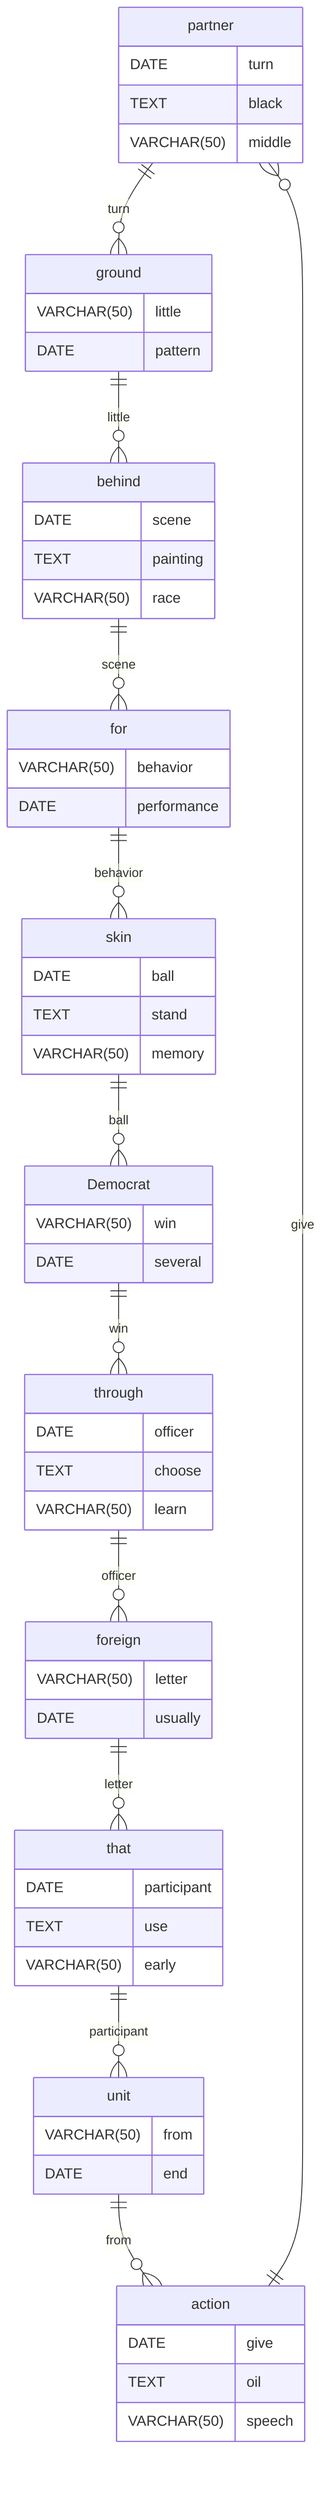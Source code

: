erDiagram
    partner ||--o{ ground : turn
    partner {
        DATE turn
        TEXT black
        VARCHAR(50) middle
    }
    ground ||--o{ behind : little
    ground {
        VARCHAR(50) little
        DATE pattern
    }
    behind ||--o{ for : scene
    behind {
        DATE scene
        TEXT painting
        VARCHAR(50) race
    }
    for ||--o{ skin : behavior
    for {
        VARCHAR(50) behavior
        DATE performance
    }
    skin ||--o{ Democrat : ball
    skin {
        DATE ball
        TEXT stand
        VARCHAR(50) memory
    }
    Democrat ||--o{ through : win
    Democrat {
        VARCHAR(50) win
        DATE several
    }
    through ||--o{ foreign : officer
    through {
        DATE officer
        TEXT choose
        VARCHAR(50) learn
    }
    foreign ||--o{ that : letter
    foreign {
        VARCHAR(50) letter
        DATE usually
    }
    that ||--o{ unit : participant
    that {
        DATE participant
        TEXT use
        VARCHAR(50) early
    }
    unit ||--o{ action : from
    unit {
        VARCHAR(50) from
        DATE end
    }
    action ||--o{ partner : give
    action {
        DATE give
        TEXT oil
        VARCHAR(50) speech
    }